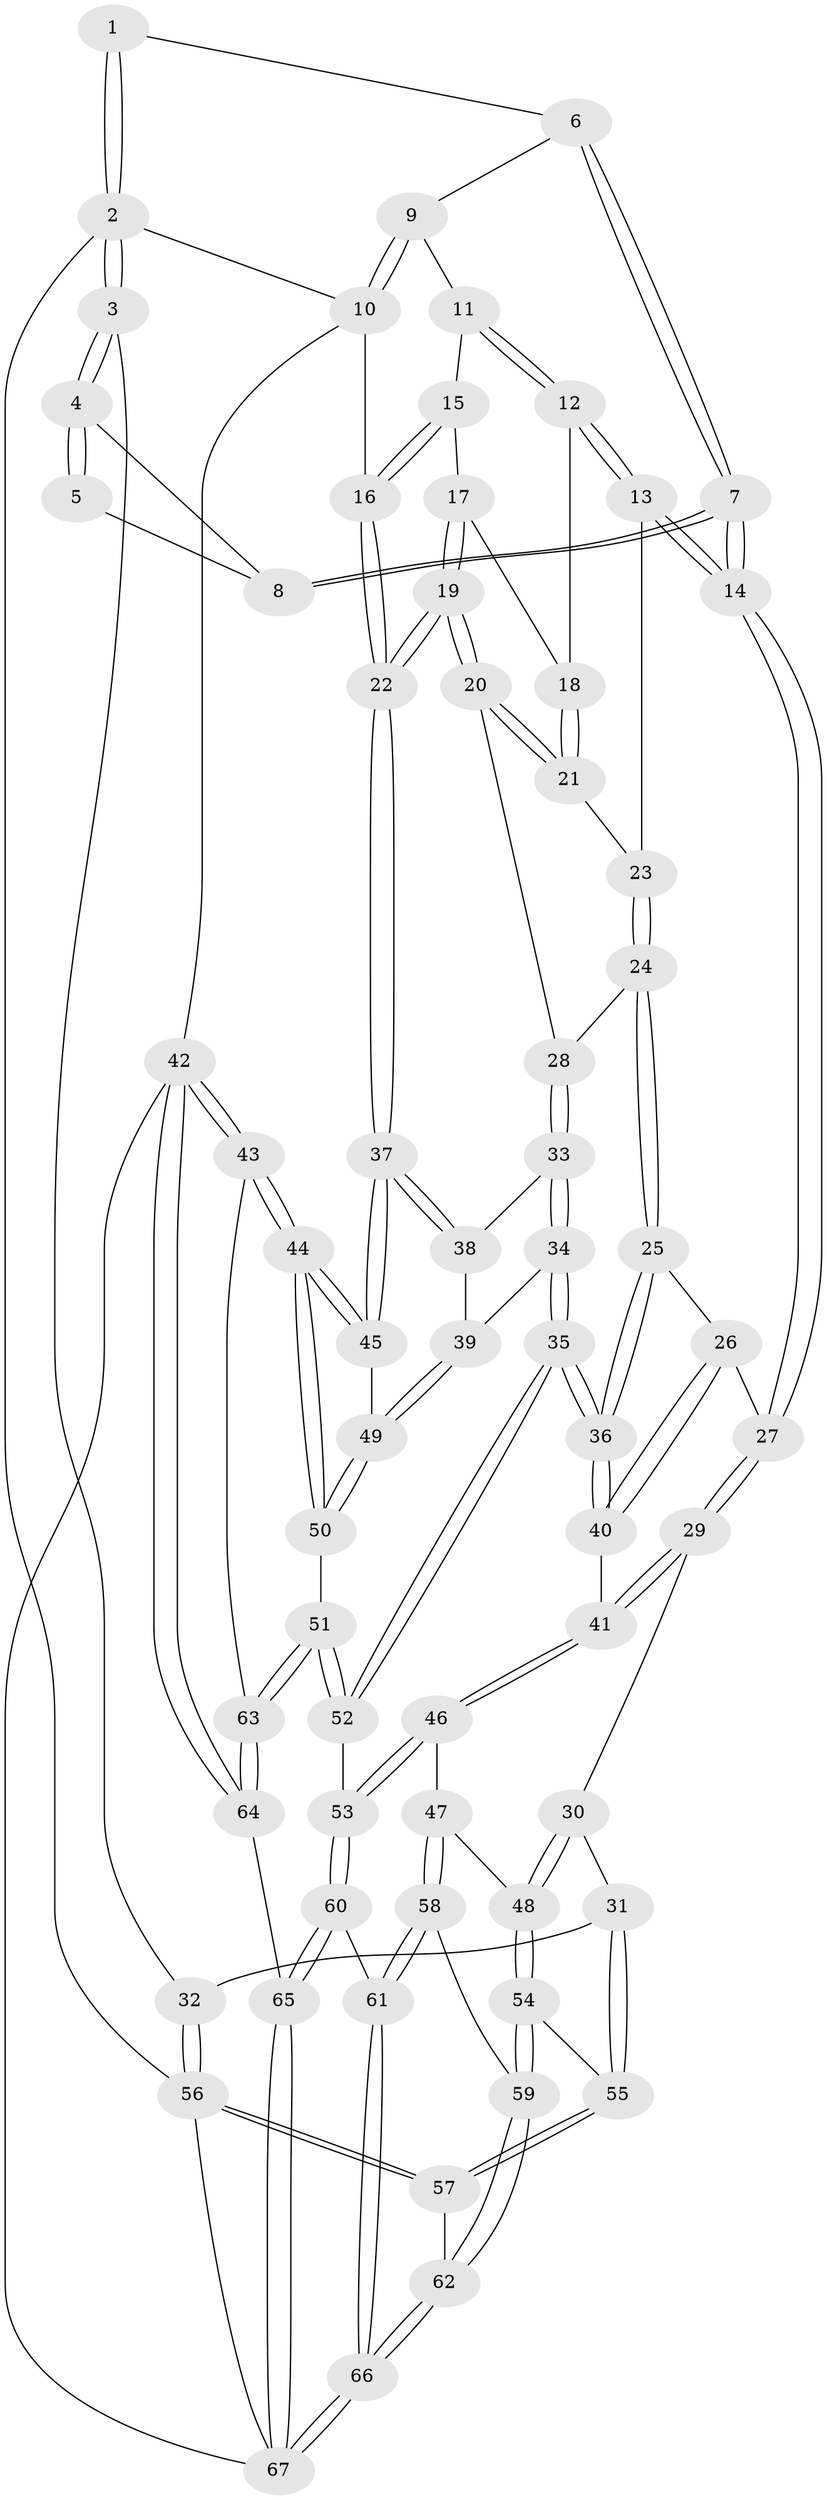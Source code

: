 // Generated by graph-tools (version 1.1) at 2025/03/03/09/25 03:03:25]
// undirected, 67 vertices, 164 edges
graph export_dot {
graph [start="1"]
  node [color=gray90,style=filled];
  1 [pos="+0.23547643331476692+0"];
  2 [pos="+0+0"];
  3 [pos="+0+0.2846389360919887"];
  4 [pos="+0.08657087864561742+0.19900999897586116"];
  5 [pos="+0.22417629092352193+0"];
  6 [pos="+0.3746079946958725+0"];
  7 [pos="+0.35623234590610514+0.21133516609573744"];
  8 [pos="+0.2312587113936394+0.1810178021789374"];
  9 [pos="+0.6278824488110257+0"];
  10 [pos="+1+0"];
  11 [pos="+0.6291375872184589+0.04920039141229386"];
  12 [pos="+0.6124168362467798+0.10690167429853732"];
  13 [pos="+0.5891977301022454+0.15088230981583023"];
  14 [pos="+0.40545855303168316+0.2590595771469733"];
  15 [pos="+0.7942659306882117+0.11370407255661379"];
  16 [pos="+1+0.08100776871117306"];
  17 [pos="+0.7929806405499856+0.19837601812606553"];
  18 [pos="+0.7739097941471965+0.20011930729299707"];
  19 [pos="+0.9698221022245237+0.2795381548650055"];
  20 [pos="+0.7692795402922166+0.3148326069669216"];
  21 [pos="+0.7439615031564931+0.2559301833661961"];
  22 [pos="+1+0.288619814539163"];
  23 [pos="+0.6101262637645675+0.18203922933924524"];
  24 [pos="+0.6677231580667815+0.333183049797137"];
  25 [pos="+0.5822883185562217+0.40580428763499654"];
  26 [pos="+0.48333861963959823+0.3543304139284226"];
  27 [pos="+0.4049707024580493+0.30189167506305664"];
  28 [pos="+0.730090832537116+0.34839542704383814"];
  29 [pos="+0.395346784494212+0.31798284899644635"];
  30 [pos="+0.3361884107636581+0.3988421424377059"];
  31 [pos="+0+0.3735185697988412"];
  32 [pos="+0+0.36163541200794885"];
  33 [pos="+0.7338786906214065+0.3670123765474896"];
  34 [pos="+0.7344202437507173+0.477274874421911"];
  35 [pos="+0.6241553831264923+0.5043668408174953"];
  36 [pos="+0.6179679254287286+0.4985844623141653"];
  37 [pos="+1+0.33709544778314676"];
  38 [pos="+0.8594563578583166+0.4201537013229653"];
  39 [pos="+0.7454751708354742+0.48272559365677015"];
  40 [pos="+0.5087890338071693+0.5181992993248964"];
  41 [pos="+0.4947053696550788+0.5249661714936683"];
  42 [pos="+1+1"];
  43 [pos="+1+0.9060584398749726"];
  44 [pos="+1+0.5775041461892357"];
  45 [pos="+1+0.3434225753390943"];
  46 [pos="+0.42545137428145235+0.5930992993113263"];
  47 [pos="+0.4078552919504761+0.5920411961764951"];
  48 [pos="+0.32788798072778996+0.533066780097368"];
  49 [pos="+0.7755882687348206+0.5264161965624771"];
  50 [pos="+0.8409749731791921+0.6620740018368748"];
  51 [pos="+0.7847098110160762+0.7137357997445923"];
  52 [pos="+0.6197275511963033+0.6849105173119219"];
  53 [pos="+0.595490269951563+0.6974070817090101"];
  54 [pos="+0.2038303953708241+0.6075883240175994"];
  55 [pos="+0.1581156947802341+0.6092028790879136"];
  56 [pos="+0+0.8801481017095248"];
  57 [pos="+0.058044860472096727+0.8144009434992454"];
  58 [pos="+0.3644284756886045+0.7667312074155822"];
  59 [pos="+0.2665395357129818+0.7038766496741614"];
  60 [pos="+0.5327256069554579+0.8075538405260101"];
  61 [pos="+0.3746995879322242+0.7947763257078427"];
  62 [pos="+0.16794085164755+0.8770224797180736"];
  63 [pos="+0.8047775321764946+0.8748094098634039"];
  64 [pos="+0.6599383250146389+1"];
  65 [pos="+0.6262563716337624+1"];
  66 [pos="+0.2550274433868862+0.9516913490494927"];
  67 [pos="+0.313143680378532+1"];
  1 -- 2;
  1 -- 2;
  1 -- 6;
  2 -- 3;
  2 -- 3;
  2 -- 10;
  2 -- 56;
  3 -- 4;
  3 -- 4;
  3 -- 32;
  4 -- 5;
  4 -- 5;
  4 -- 8;
  5 -- 8;
  6 -- 7;
  6 -- 7;
  6 -- 9;
  7 -- 8;
  7 -- 8;
  7 -- 14;
  7 -- 14;
  9 -- 10;
  9 -- 10;
  9 -- 11;
  10 -- 16;
  10 -- 42;
  11 -- 12;
  11 -- 12;
  11 -- 15;
  12 -- 13;
  12 -- 13;
  12 -- 18;
  13 -- 14;
  13 -- 14;
  13 -- 23;
  14 -- 27;
  14 -- 27;
  15 -- 16;
  15 -- 16;
  15 -- 17;
  16 -- 22;
  16 -- 22;
  17 -- 18;
  17 -- 19;
  17 -- 19;
  18 -- 21;
  18 -- 21;
  19 -- 20;
  19 -- 20;
  19 -- 22;
  19 -- 22;
  20 -- 21;
  20 -- 21;
  20 -- 28;
  21 -- 23;
  22 -- 37;
  22 -- 37;
  23 -- 24;
  23 -- 24;
  24 -- 25;
  24 -- 25;
  24 -- 28;
  25 -- 26;
  25 -- 36;
  25 -- 36;
  26 -- 27;
  26 -- 40;
  26 -- 40;
  27 -- 29;
  27 -- 29;
  28 -- 33;
  28 -- 33;
  29 -- 30;
  29 -- 41;
  29 -- 41;
  30 -- 31;
  30 -- 48;
  30 -- 48;
  31 -- 32;
  31 -- 55;
  31 -- 55;
  32 -- 56;
  32 -- 56;
  33 -- 34;
  33 -- 34;
  33 -- 38;
  34 -- 35;
  34 -- 35;
  34 -- 39;
  35 -- 36;
  35 -- 36;
  35 -- 52;
  35 -- 52;
  36 -- 40;
  36 -- 40;
  37 -- 38;
  37 -- 38;
  37 -- 45;
  37 -- 45;
  38 -- 39;
  39 -- 49;
  39 -- 49;
  40 -- 41;
  41 -- 46;
  41 -- 46;
  42 -- 43;
  42 -- 43;
  42 -- 64;
  42 -- 64;
  42 -- 67;
  43 -- 44;
  43 -- 44;
  43 -- 63;
  44 -- 45;
  44 -- 45;
  44 -- 50;
  44 -- 50;
  45 -- 49;
  46 -- 47;
  46 -- 53;
  46 -- 53;
  47 -- 48;
  47 -- 58;
  47 -- 58;
  48 -- 54;
  48 -- 54;
  49 -- 50;
  49 -- 50;
  50 -- 51;
  51 -- 52;
  51 -- 52;
  51 -- 63;
  51 -- 63;
  52 -- 53;
  53 -- 60;
  53 -- 60;
  54 -- 55;
  54 -- 59;
  54 -- 59;
  55 -- 57;
  55 -- 57;
  56 -- 57;
  56 -- 57;
  56 -- 67;
  57 -- 62;
  58 -- 59;
  58 -- 61;
  58 -- 61;
  59 -- 62;
  59 -- 62;
  60 -- 61;
  60 -- 65;
  60 -- 65;
  61 -- 66;
  61 -- 66;
  62 -- 66;
  62 -- 66;
  63 -- 64;
  63 -- 64;
  64 -- 65;
  65 -- 67;
  65 -- 67;
  66 -- 67;
  66 -- 67;
}
